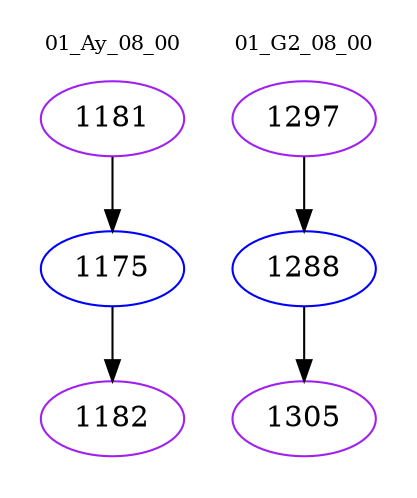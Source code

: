 digraph{
subgraph cluster_0 {
color = white
label = "01_Ay_08_00";
fontsize=10;
T0_1181 [label="1181", color="purple"]
T0_1181 -> T0_1175 [color="black"]
T0_1175 [label="1175", color="blue"]
T0_1175 -> T0_1182 [color="black"]
T0_1182 [label="1182", color="purple"]
}
subgraph cluster_1 {
color = white
label = "01_G2_08_00";
fontsize=10;
T1_1297 [label="1297", color="purple"]
T1_1297 -> T1_1288 [color="black"]
T1_1288 [label="1288", color="blue"]
T1_1288 -> T1_1305 [color="black"]
T1_1305 [label="1305", color="purple"]
}
}
